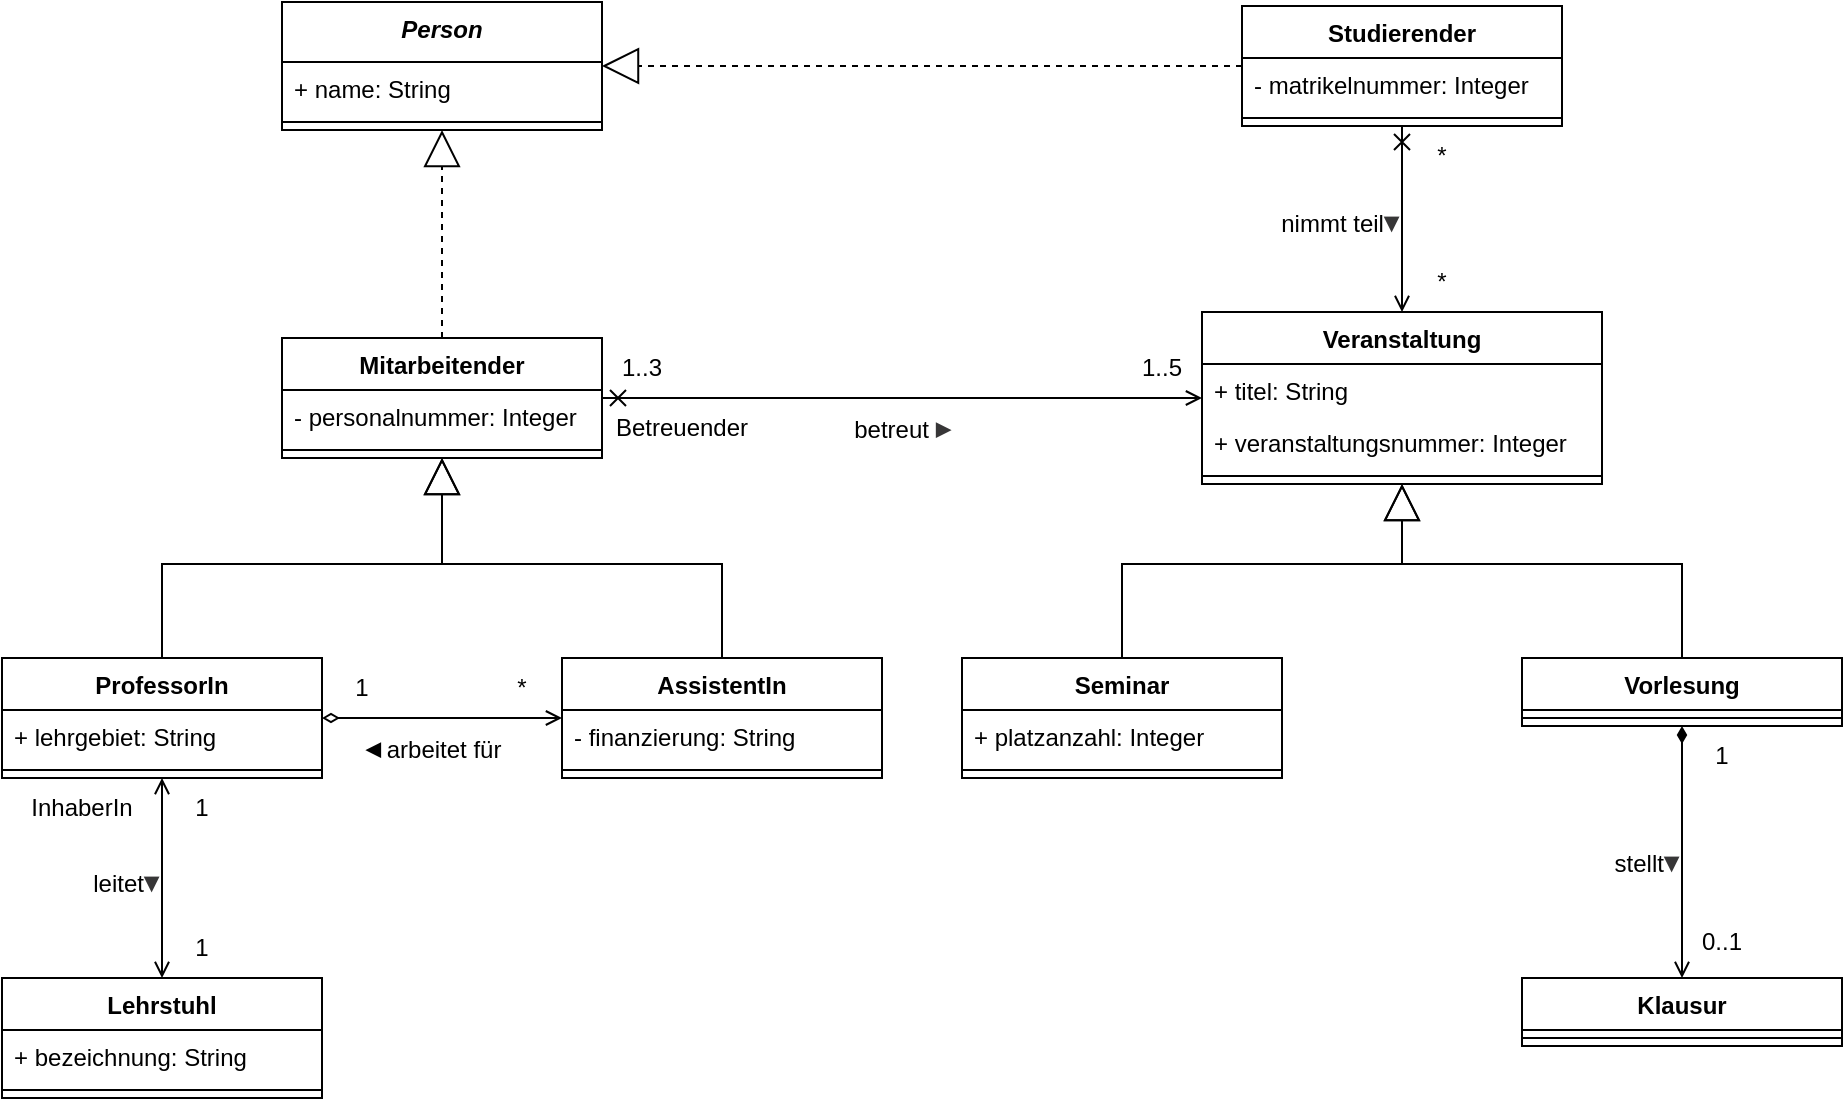 <mxfile version="15.1.3" type="device"><diagram id="v9Vhf3EaA1cyIpQEIIZ3" name="Page-1"><mxGraphModel dx="1086" dy="806" grid="1" gridSize="10" guides="1" tooltips="1" connect="1" arrows="1" fold="1" page="1" pageScale="1" pageWidth="1169" pageHeight="827" math="0" shadow="0"><root><mxCell id="0"/><mxCell id="1" parent="0"/><mxCell id="-BgPnqPDIdYi7_DEOSeT-48" value="1" style="text;html=1;strokeColor=none;fillColor=none;align=center;verticalAlign=middle;whiteSpace=wrap;rounded=0;fontStyle=0" parent="1" vertex="1"><mxGeometry x="190" y="373" width="60" height="30" as="geometry"/></mxCell><mxCell id="-BgPnqPDIdYi7_DEOSeT-49" value="*" style="text;html=1;strokeColor=none;fillColor=none;align=center;verticalAlign=middle;whiteSpace=wrap;rounded=0;fontStyle=0" parent="1" vertex="1"><mxGeometry x="270" y="373" width="60" height="30" as="geometry"/></mxCell><mxCell id="3qLhUPEwI-ZssvXDJAuw-1" value="Person" style="swimlane;fontStyle=3;align=center;verticalAlign=top;childLayout=stackLayout;horizontal=1;startSize=30;horizontalStack=0;resizeParent=1;resizeParentMax=0;resizeLast=0;collapsible=1;marginBottom=0;" parent="1" vertex="1"><mxGeometry x="180" y="45" width="160" height="64" as="geometry"/></mxCell><mxCell id="3qLhUPEwI-ZssvXDJAuw-2" value="+ name: String" style="text;strokeColor=none;fillColor=none;align=left;verticalAlign=top;spacingLeft=4;spacingRight=4;overflow=hidden;rotatable=0;points=[[0,0.5],[1,0.5]];portConstraint=eastwest;" parent="3qLhUPEwI-ZssvXDJAuw-1" vertex="1"><mxGeometry y="30" width="160" height="26" as="geometry"/></mxCell><mxCell id="3qLhUPEwI-ZssvXDJAuw-3" value="" style="line;strokeWidth=1;fillColor=none;align=left;verticalAlign=middle;spacingTop=-1;spacingLeft=3;spacingRight=3;rotatable=0;labelPosition=right;points=[];portConstraint=eastwest;" parent="3qLhUPEwI-ZssvXDJAuw-1" vertex="1"><mxGeometry y="56" width="160" height="8" as="geometry"/></mxCell><mxCell id="3qLhUPEwI-ZssvXDJAuw-4" value="Studierender" style="swimlane;fontStyle=1;align=center;verticalAlign=top;childLayout=stackLayout;horizontal=1;startSize=26;horizontalStack=0;resizeParent=1;resizeParentMax=0;resizeLast=0;collapsible=1;marginBottom=0;" parent="1" vertex="1"><mxGeometry x="660" y="47" width="160" height="60" as="geometry"/></mxCell><mxCell id="3qLhUPEwI-ZssvXDJAuw-5" value="- matrikelnummer: Integer" style="text;strokeColor=none;fillColor=none;align=left;verticalAlign=top;spacingLeft=4;spacingRight=4;overflow=hidden;rotatable=0;points=[[0,0.5],[1,0.5]];portConstraint=eastwest;" parent="3qLhUPEwI-ZssvXDJAuw-4" vertex="1"><mxGeometry y="26" width="160" height="26" as="geometry"/></mxCell><mxCell id="3qLhUPEwI-ZssvXDJAuw-6" value="" style="line;strokeWidth=1;fillColor=none;align=left;verticalAlign=middle;spacingTop=-1;spacingLeft=3;spacingRight=3;rotatable=0;labelPosition=right;points=[];portConstraint=eastwest;" parent="3qLhUPEwI-ZssvXDJAuw-4" vertex="1"><mxGeometry y="52" width="160" height="8" as="geometry"/></mxCell><mxCell id="3qLhUPEwI-ZssvXDJAuw-7" value="Veranstaltung" style="swimlane;fontStyle=1;align=center;verticalAlign=top;childLayout=stackLayout;horizontal=1;startSize=26;horizontalStack=0;resizeParent=1;resizeParentMax=0;resizeLast=0;collapsible=1;marginBottom=0;" parent="1" vertex="1"><mxGeometry x="640" y="200" width="200" height="86" as="geometry"/></mxCell><mxCell id="-BgPnqPDIdYi7_DEOSeT-16" value="+ titel: String" style="text;strokeColor=none;fillColor=none;align=left;verticalAlign=top;spacingLeft=4;spacingRight=4;overflow=hidden;rotatable=0;points=[[0,0.5],[1,0.5]];portConstraint=eastwest;" parent="3qLhUPEwI-ZssvXDJAuw-7" vertex="1"><mxGeometry y="26" width="200" height="26" as="geometry"/></mxCell><mxCell id="3qLhUPEwI-ZssvXDJAuw-8" value="+ veranstaltungsnummer: Integer" style="text;strokeColor=none;fillColor=none;align=left;verticalAlign=top;spacingLeft=4;spacingRight=4;overflow=hidden;rotatable=0;points=[[0,0.5],[1,0.5]];portConstraint=eastwest;" parent="3qLhUPEwI-ZssvXDJAuw-7" vertex="1"><mxGeometry y="52" width="200" height="26" as="geometry"/></mxCell><mxCell id="3qLhUPEwI-ZssvXDJAuw-9" value="" style="line;strokeWidth=1;fillColor=none;align=left;verticalAlign=middle;spacingTop=-1;spacingLeft=3;spacingRight=3;rotatable=0;labelPosition=right;points=[];portConstraint=eastwest;" parent="3qLhUPEwI-ZssvXDJAuw-7" vertex="1"><mxGeometry y="78" width="200" height="8" as="geometry"/></mxCell><mxCell id="-BgPnqPDIdYi7_DEOSeT-1" value="Mitarbeitender" style="swimlane;fontStyle=1;align=center;verticalAlign=top;childLayout=stackLayout;horizontal=1;startSize=26;horizontalStack=0;resizeParent=1;resizeParentMax=0;resizeLast=0;collapsible=1;marginBottom=0;" parent="1" vertex="1"><mxGeometry x="180" y="213" width="160" height="60" as="geometry"/></mxCell><mxCell id="-BgPnqPDIdYi7_DEOSeT-25" value="- personalnummer: Integer" style="text;strokeColor=none;fillColor=none;align=left;verticalAlign=top;spacingLeft=4;spacingRight=4;overflow=hidden;rotatable=0;points=[[0,0.5],[1,0.5]];portConstraint=eastwest;" parent="-BgPnqPDIdYi7_DEOSeT-1" vertex="1"><mxGeometry y="26" width="160" height="26" as="geometry"/></mxCell><mxCell id="-BgPnqPDIdYi7_DEOSeT-3" value="" style="line;strokeWidth=1;fillColor=none;align=left;verticalAlign=middle;spacingTop=-1;spacingLeft=3;spacingRight=3;rotatable=0;labelPosition=right;points=[];portConstraint=eastwest;" parent="-BgPnqPDIdYi7_DEOSeT-1" vertex="1"><mxGeometry y="52" width="160" height="8" as="geometry"/></mxCell><mxCell id="-BgPnqPDIdYi7_DEOSeT-4" value="Seminar" style="swimlane;fontStyle=1;align=center;verticalAlign=top;childLayout=stackLayout;horizontal=1;startSize=26;horizontalStack=0;resizeParent=1;resizeParentMax=0;resizeLast=0;collapsible=1;marginBottom=0;" parent="1" vertex="1"><mxGeometry x="520" y="373" width="160" height="60" as="geometry"/></mxCell><mxCell id="-BgPnqPDIdYi7_DEOSeT-23" value="+ platzanzahl: Integer" style="text;strokeColor=none;fillColor=none;align=left;verticalAlign=top;spacingLeft=4;spacingRight=4;overflow=hidden;rotatable=0;points=[[0,0.5],[1,0.5]];portConstraint=eastwest;" parent="-BgPnqPDIdYi7_DEOSeT-4" vertex="1"><mxGeometry y="26" width="160" height="26" as="geometry"/></mxCell><mxCell id="-BgPnqPDIdYi7_DEOSeT-6" value="" style="line;strokeWidth=1;fillColor=none;align=left;verticalAlign=middle;spacingTop=-1;spacingLeft=3;spacingRight=3;rotatable=0;labelPosition=right;points=[];portConstraint=eastwest;" parent="-BgPnqPDIdYi7_DEOSeT-4" vertex="1"><mxGeometry y="52" width="160" height="8" as="geometry"/></mxCell><mxCell id="-BgPnqPDIdYi7_DEOSeT-7" value="Klausur" style="swimlane;fontStyle=1;align=center;verticalAlign=top;childLayout=stackLayout;horizontal=1;startSize=26;horizontalStack=0;resizeParent=1;resizeParentMax=0;resizeLast=0;collapsible=1;marginBottom=0;" parent="1" vertex="1"><mxGeometry x="800" y="533" width="160" height="34" as="geometry"/></mxCell><mxCell id="-BgPnqPDIdYi7_DEOSeT-9" value="" style="line;strokeWidth=1;fillColor=none;align=left;verticalAlign=middle;spacingTop=-1;spacingLeft=3;spacingRight=3;rotatable=0;labelPosition=right;points=[];portConstraint=eastwest;" parent="-BgPnqPDIdYi7_DEOSeT-7" vertex="1"><mxGeometry y="26" width="160" height="8" as="geometry"/></mxCell><mxCell id="-BgPnqPDIdYi7_DEOSeT-14" value="" style="endArrow=block;endSize=16;endFill=0;html=1;rounded=0;dashed=1;" parent="1" source="3qLhUPEwI-ZssvXDJAuw-4" target="3qLhUPEwI-ZssvXDJAuw-1" edge="1"><mxGeometry width="160" relative="1" as="geometry"><mxPoint x="550" y="287" as="sourcePoint"/><mxPoint x="360" y="77" as="targetPoint"/></mxGeometry></mxCell><mxCell id="-BgPnqPDIdYi7_DEOSeT-15" value="" style="endArrow=block;endSize=16;endFill=0;html=1;rounded=0;dashed=1;" parent="1" source="-BgPnqPDIdYi7_DEOSeT-1" target="3qLhUPEwI-ZssvXDJAuw-1" edge="1"><mxGeometry width="160" relative="1" as="geometry"><mxPoint x="430" y="127" as="sourcePoint"/><mxPoint x="350" y="127" as="targetPoint"/></mxGeometry></mxCell><mxCell id="-BgPnqPDIdYi7_DEOSeT-17" value="Vorlesung" style="swimlane;fontStyle=1;align=center;verticalAlign=top;childLayout=stackLayout;horizontal=1;startSize=26;horizontalStack=0;resizeParent=1;resizeParentMax=0;resizeLast=0;collapsible=1;marginBottom=0;" parent="1" vertex="1"><mxGeometry x="800" y="373" width="160" height="34" as="geometry"/></mxCell><mxCell id="-BgPnqPDIdYi7_DEOSeT-18" value="" style="line;strokeWidth=1;fillColor=none;align=left;verticalAlign=middle;spacingTop=-1;spacingLeft=3;spacingRight=3;rotatable=0;labelPosition=right;points=[];portConstraint=eastwest;" parent="-BgPnqPDIdYi7_DEOSeT-17" vertex="1"><mxGeometry y="26" width="160" height="8" as="geometry"/></mxCell><mxCell id="-BgPnqPDIdYi7_DEOSeT-19" value="" style="endArrow=block;endSize=16;endFill=0;html=1;rounded=0;" parent="1" source="-BgPnqPDIdYi7_DEOSeT-4" target="3qLhUPEwI-ZssvXDJAuw-7" edge="1"><mxGeometry width="160" relative="1" as="geometry"><mxPoint x="290" y="263" as="sourcePoint"/><mxPoint x="290" y="203" as="targetPoint"/><Array as="points"><mxPoint x="600" y="326"/><mxPoint x="740" y="326"/></Array></mxGeometry></mxCell><mxCell id="-BgPnqPDIdYi7_DEOSeT-20" value="" style="endArrow=block;endSize=16;endFill=0;html=1;rounded=0;" parent="1" source="-BgPnqPDIdYi7_DEOSeT-17" target="3qLhUPEwI-ZssvXDJAuw-7" edge="1"><mxGeometry width="160" relative="1" as="geometry"><mxPoint x="300" y="273" as="sourcePoint"/><mxPoint x="300" y="213" as="targetPoint"/><Array as="points"><mxPoint x="880" y="326"/><mxPoint x="740" y="326"/></Array></mxGeometry></mxCell><mxCell id="-BgPnqPDIdYi7_DEOSeT-26" value="ProfessorIn" style="swimlane;fontStyle=1;align=center;verticalAlign=top;childLayout=stackLayout;horizontal=1;startSize=26;horizontalStack=0;resizeParent=1;resizeParentMax=0;resizeLast=0;collapsible=1;marginBottom=0;" parent="1" vertex="1"><mxGeometry x="40" y="373" width="160" height="60" as="geometry"/></mxCell><mxCell id="-BgPnqPDIdYi7_DEOSeT-27" value="+ lehrgebiet: String" style="text;strokeColor=none;fillColor=none;align=left;verticalAlign=top;spacingLeft=4;spacingRight=4;overflow=hidden;rotatable=0;points=[[0,0.5],[1,0.5]];portConstraint=eastwest;" parent="-BgPnqPDIdYi7_DEOSeT-26" vertex="1"><mxGeometry y="26" width="160" height="26" as="geometry"/></mxCell><mxCell id="-BgPnqPDIdYi7_DEOSeT-28" value="" style="line;strokeWidth=1;fillColor=none;align=left;verticalAlign=middle;spacingTop=-1;spacingLeft=3;spacingRight=3;rotatable=0;labelPosition=right;points=[];portConstraint=eastwest;" parent="-BgPnqPDIdYi7_DEOSeT-26" vertex="1"><mxGeometry y="52" width="160" height="8" as="geometry"/></mxCell><mxCell id="-BgPnqPDIdYi7_DEOSeT-29" value="AssistentIn" style="swimlane;fontStyle=1;align=center;verticalAlign=top;childLayout=stackLayout;horizontal=1;startSize=26;horizontalStack=0;resizeParent=1;resizeParentMax=0;resizeLast=0;collapsible=1;marginBottom=0;" parent="1" vertex="1"><mxGeometry x="320" y="373" width="160" height="60" as="geometry"/></mxCell><mxCell id="-BgPnqPDIdYi7_DEOSeT-30" value="- finanzierung: String" style="text;strokeColor=none;fillColor=none;align=left;verticalAlign=top;spacingLeft=4;spacingRight=4;overflow=hidden;rotatable=0;points=[[0,0.5],[1,0.5]];portConstraint=eastwest;" parent="-BgPnqPDIdYi7_DEOSeT-29" vertex="1"><mxGeometry y="26" width="160" height="26" as="geometry"/></mxCell><mxCell id="-BgPnqPDIdYi7_DEOSeT-31" value="" style="line;strokeWidth=1;fillColor=none;align=left;verticalAlign=middle;spacingTop=-1;spacingLeft=3;spacingRight=3;rotatable=0;labelPosition=right;points=[];portConstraint=eastwest;" parent="-BgPnqPDIdYi7_DEOSeT-29" vertex="1"><mxGeometry y="52" width="160" height="8" as="geometry"/></mxCell><mxCell id="-BgPnqPDIdYi7_DEOSeT-32" value="Lehrstuhl" style="swimlane;fontStyle=1;align=center;verticalAlign=top;childLayout=stackLayout;horizontal=1;startSize=26;horizontalStack=0;resizeParent=1;resizeParentMax=0;resizeLast=0;collapsible=1;marginBottom=0;" parent="1" vertex="1"><mxGeometry x="40" y="533" width="160" height="60" as="geometry"/></mxCell><mxCell id="gNo1gSIBqkN6o_tLAZry-1" value="+ bezeichnung: String" style="text;strokeColor=none;fillColor=none;align=left;verticalAlign=top;spacingLeft=4;spacingRight=4;overflow=hidden;rotatable=0;points=[[0,0.5],[1,0.5]];portConstraint=eastwest;" parent="-BgPnqPDIdYi7_DEOSeT-32" vertex="1"><mxGeometry y="26" width="160" height="26" as="geometry"/></mxCell><mxCell id="-BgPnqPDIdYi7_DEOSeT-34" value="" style="line;strokeWidth=1;fillColor=none;align=left;verticalAlign=middle;spacingTop=-1;spacingLeft=3;spacingRight=3;rotatable=0;labelPosition=right;points=[];portConstraint=eastwest;" parent="-BgPnqPDIdYi7_DEOSeT-32" vertex="1"><mxGeometry y="52" width="160" height="8" as="geometry"/></mxCell><mxCell id="-BgPnqPDIdYi7_DEOSeT-35" value="" style="endArrow=block;endSize=16;endFill=0;html=1;rounded=0;" parent="1" source="-BgPnqPDIdYi7_DEOSeT-26" target="-BgPnqPDIdYi7_DEOSeT-1" edge="1"><mxGeometry width="160" relative="1" as="geometry"><mxPoint x="250" y="263" as="sourcePoint"/><mxPoint x="250" y="203" as="targetPoint"/><Array as="points"><mxPoint x="120" y="326"/><mxPoint x="260" y="326"/></Array></mxGeometry></mxCell><mxCell id="-BgPnqPDIdYi7_DEOSeT-36" value="" style="endArrow=block;endSize=16;endFill=0;html=1;rounded=0;" parent="1" source="-BgPnqPDIdYi7_DEOSeT-29" target="-BgPnqPDIdYi7_DEOSeT-1" edge="1"><mxGeometry width="160" relative="1" as="geometry"><mxPoint x="187.91" y="397" as="sourcePoint"/><mxPoint x="232.09" y="323" as="targetPoint"/><Array as="points"><mxPoint x="400" y="326"/><mxPoint x="260" y="326"/></Array></mxGeometry></mxCell><mxCell id="-BgPnqPDIdYi7_DEOSeT-37" value="" style="endArrow=open;html=1;rounded=0;startArrow=open;startFill=0;endFill=0;" parent="1" source="-BgPnqPDIdYi7_DEOSeT-32" target="-BgPnqPDIdYi7_DEOSeT-26" edge="1"><mxGeometry width="50" height="50" relative="1" as="geometry"><mxPoint x="560" y="353" as="sourcePoint"/><mxPoint x="610" y="303" as="targetPoint"/></mxGeometry></mxCell><mxCell id="-BgPnqPDIdYi7_DEOSeT-38" value="" style="endArrow=cross;html=1;rounded=0;startArrow=open;startFill=0;endFill=0;" parent="1" source="3qLhUPEwI-ZssvXDJAuw-7" target="3qLhUPEwI-ZssvXDJAuw-4" edge="1"><mxGeometry width="50" height="50" relative="1" as="geometry"><mxPoint x="244.828" y="467" as="sourcePoint"/><mxPoint x="235.172" y="411" as="targetPoint"/></mxGeometry></mxCell><mxCell id="-BgPnqPDIdYi7_DEOSeT-39" value="" style="endArrow=cross;html=1;rounded=0;endFill=0;startArrow=open;startFill=0;" parent="1" source="3qLhUPEwI-ZssvXDJAuw-7" target="-BgPnqPDIdYi7_DEOSeT-1" edge="1"><mxGeometry width="50" height="50" relative="1" as="geometry"><mxPoint x="690" y="181" as="sourcePoint"/><mxPoint x="360" y="243" as="targetPoint"/></mxGeometry></mxCell><mxCell id="-BgPnqPDIdYi7_DEOSeT-40" value="" style="endArrow=diamondThin;html=1;rounded=0;startArrow=open;startFill=0;endFill=1;" parent="1" source="-BgPnqPDIdYi7_DEOSeT-7" target="-BgPnqPDIdYi7_DEOSeT-17" edge="1"><mxGeometry width="50" height="50" relative="1" as="geometry"><mxPoint x="690" y="207.4" as="sourcePoint"/><mxPoint x="370" y="275.88" as="targetPoint"/></mxGeometry></mxCell><mxCell id="-BgPnqPDIdYi7_DEOSeT-41" value="" style="endArrow=diamondThin;html=1;rounded=0;startArrow=open;startFill=0;endFill=0;" parent="1" source="-BgPnqPDIdYi7_DEOSeT-29" target="-BgPnqPDIdYi7_DEOSeT-26" edge="1"><mxGeometry width="50" height="50" relative="1" as="geometry"><mxPoint x="650" y="207.4" as="sourcePoint"/><mxPoint x="330" y="275.88" as="targetPoint"/></mxGeometry></mxCell><mxCell id="-BgPnqPDIdYi7_DEOSeT-42" value="*" style="text;html=1;strokeColor=none;fillColor=none;align=center;verticalAlign=middle;whiteSpace=wrap;rounded=0;" parent="1" vertex="1"><mxGeometry x="730" y="170" width="60" height="30" as="geometry"/></mxCell><mxCell id="-BgPnqPDIdYi7_DEOSeT-43" value="*" style="text;html=1;strokeColor=none;fillColor=none;align=center;verticalAlign=middle;whiteSpace=wrap;rounded=0;" parent="1" vertex="1"><mxGeometry x="730" y="107" width="60" height="30" as="geometry"/></mxCell><mxCell id="-BgPnqPDIdYi7_DEOSeT-44" value="1..3" style="text;html=1;strokeColor=none;fillColor=none;align=center;verticalAlign=middle;whiteSpace=wrap;rounded=0;fontStyle=0" parent="1" vertex="1"><mxGeometry x="330" y="213" width="60" height="30" as="geometry"/></mxCell><mxCell id="-BgPnqPDIdYi7_DEOSeT-45" value="0..1" style="text;html=1;strokeColor=none;fillColor=none;align=center;verticalAlign=middle;whiteSpace=wrap;rounded=0;" parent="1" vertex="1"><mxGeometry x="870" y="500" width="60" height="30" as="geometry"/></mxCell><mxCell id="-BgPnqPDIdYi7_DEOSeT-47" value="1..5" style="text;html=1;strokeColor=none;fillColor=none;align=center;verticalAlign=middle;whiteSpace=wrap;rounded=0;" parent="1" vertex="1"><mxGeometry x="590" y="213" width="60" height="30" as="geometry"/></mxCell><mxCell id="-BgPnqPDIdYi7_DEOSeT-51" value="1" style="text;html=1;strokeColor=none;fillColor=none;align=center;verticalAlign=middle;whiteSpace=wrap;rounded=0;fontStyle=0" parent="1" vertex="1"><mxGeometry x="110" y="503" width="60" height="30" as="geometry"/></mxCell><mxCell id="-BgPnqPDIdYi7_DEOSeT-52" value="1" style="text;html=1;strokeColor=none;fillColor=none;align=center;verticalAlign=middle;whiteSpace=wrap;rounded=0;fontStyle=0" parent="1" vertex="1"><mxGeometry x="110" y="433" width="60" height="30" as="geometry"/></mxCell><mxCell id="-BgPnqPDIdYi7_DEOSeT-53" value="InhaberIn" style="text;html=1;strokeColor=none;fillColor=none;align=center;verticalAlign=middle;whiteSpace=wrap;rounded=0;" parent="1" vertex="1"><mxGeometry x="40" y="433" width="80" height="30" as="geometry"/></mxCell><mxCell id="-BgPnqPDIdYi7_DEOSeT-54" value="1" style="text;html=1;strokeColor=none;fillColor=none;align=center;verticalAlign=middle;whiteSpace=wrap;rounded=0;" parent="1" vertex="1"><mxGeometry x="870" y="407" width="60" height="30" as="geometry"/></mxCell><mxCell id="-BgPnqPDIdYi7_DEOSeT-56" value="betreut&amp;nbsp;&lt;span style=&quot;color: rgb(55 , 54 , 55)&quot;&gt;&lt;b&gt;&lt;font style=&quot;font-size: 14px&quot;&gt;▸&lt;/font&gt;&lt;/b&gt;&lt;/span&gt;" style="text;html=1;strokeColor=none;fillColor=none;align=center;verticalAlign=middle;whiteSpace=wrap;rounded=0;" parent="1" vertex="1"><mxGeometry x="450" y="243" width="80" height="30" as="geometry"/></mxCell><mxCell id="-BgPnqPDIdYi7_DEOSeT-57" value="nimmt teil&lt;font color=&quot;#373637&quot;&gt;&lt;span style=&quot;font-size: 14px&quot;&gt;&lt;b&gt;▾&lt;/b&gt;&lt;/span&gt;&lt;/font&gt;" style="text;html=1;strokeColor=none;fillColor=none;align=right;verticalAlign=middle;whiteSpace=wrap;rounded=0;" parent="1" vertex="1"><mxGeometry x="660" y="140" width="80" height="30" as="geometry"/></mxCell><mxCell id="-BgPnqPDIdYi7_DEOSeT-58" value="&lt;span style=&quot;color: rgb(0 , 0 , 0) ; font-family: &amp;#34;helvetica&amp;#34; ; font-style: normal ; letter-spacing: normal ; text-align: center ; text-indent: 0px ; text-transform: none ; word-spacing: 0px ; display: inline ; float: none&quot;&gt;&lt;font size=&quot;1&quot;&gt;&lt;b style=&quot;font-size: 14px&quot;&gt;◂&lt;/b&gt;&lt;/font&gt;&lt;/span&gt;&lt;span style=&quot;color: rgb(0 , 0 , 0) ; font-family: &amp;#34;helvetica&amp;#34; ; font-size: 12px ; font-style: normal ; font-weight: 400 ; letter-spacing: normal ; text-align: center ; text-indent: 0px ; text-transform: none ; word-spacing: 0px ; display: inline ; float: none&quot;&gt; arbeitet für&lt;/span&gt;" style="text;whiteSpace=wrap;html=1;fontSize=14;fontFamily=Helvetica;" parent="1" vertex="1"><mxGeometry x="220" y="403" width="80" height="30" as="geometry"/></mxCell><mxCell id="-BgPnqPDIdYi7_DEOSeT-59" value="stellt&lt;b style=&quot;color: rgb(55 , 54 , 55) ; font-size: 14px&quot;&gt;▾&lt;/b&gt;" style="text;html=1;strokeColor=none;fillColor=none;align=right;verticalAlign=middle;whiteSpace=wrap;rounded=0;" parent="1" vertex="1"><mxGeometry x="800" y="460" width="80" height="30" as="geometry"/></mxCell><mxCell id="-BgPnqPDIdYi7_DEOSeT-60" value="leitet&lt;b style=&quot;color: rgb(55 , 54 , 55) ; font-size: 14px&quot;&gt;▾&lt;/b&gt;" style="text;html=1;strokeColor=none;fillColor=none;align=right;verticalAlign=middle;whiteSpace=wrap;rounded=0;" parent="1" vertex="1"><mxGeometry x="40" y="470" width="80" height="30" as="geometry"/></mxCell><mxCell id="gNo1gSIBqkN6o_tLAZry-2" value="Betreuender" style="text;html=1;strokeColor=none;fillColor=none;align=center;verticalAlign=middle;whiteSpace=wrap;rounded=0;" parent="1" vertex="1"><mxGeometry x="340" y="243" width="80" height="30" as="geometry"/></mxCell></root></mxGraphModel></diagram></mxfile>